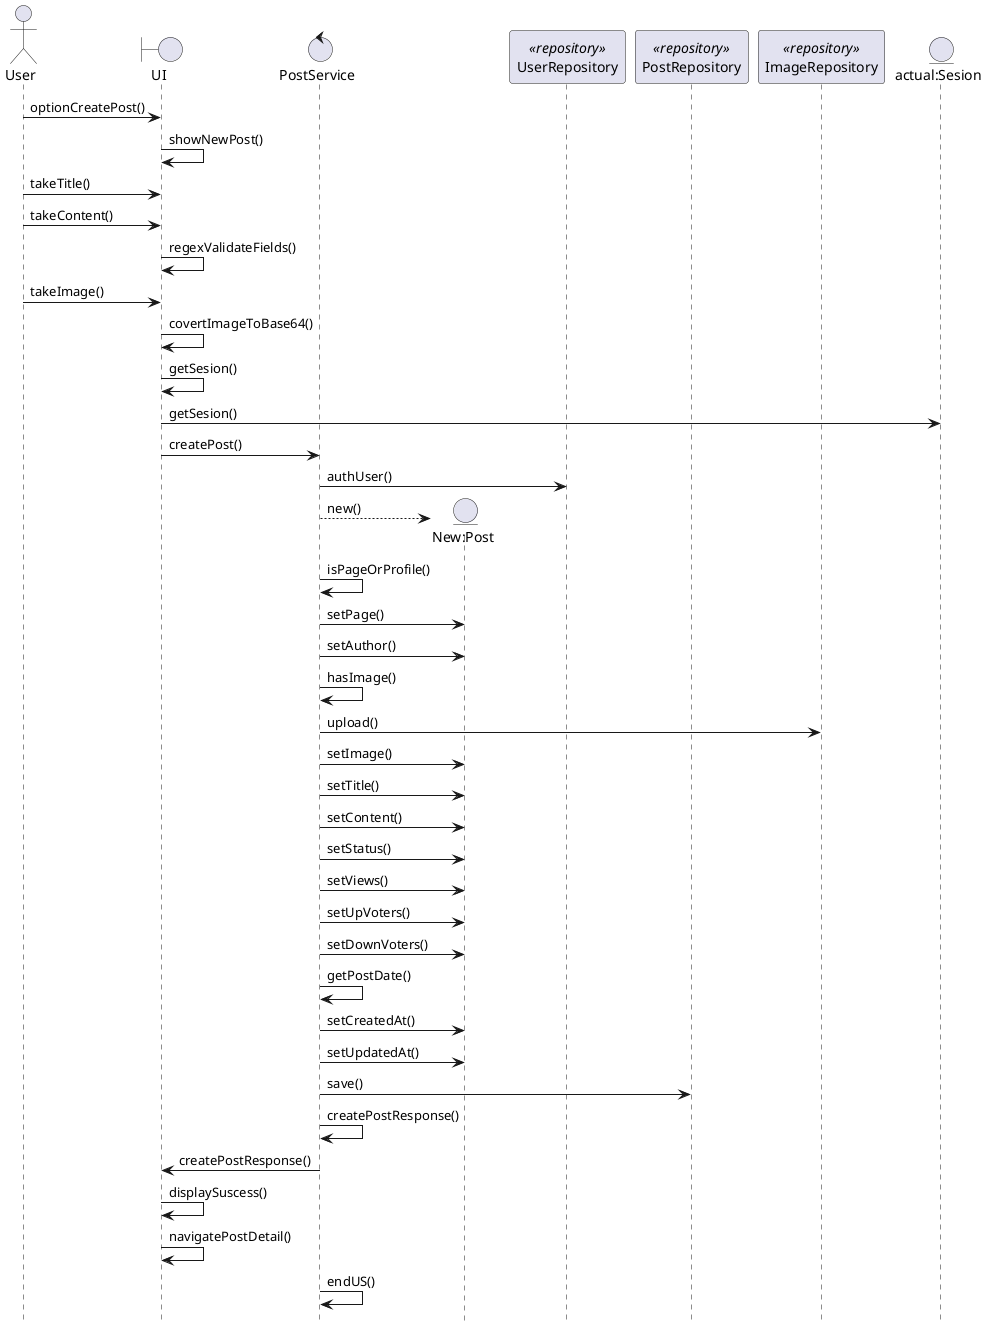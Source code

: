 @startuml
actor User
boundary "UI" as UI
control "PostService" as C
entity "New:Post" as P
participant "UserRepository" as UR <<repository>>
participant "PostRepository" as PTR <<repository>>
participant "ImageRepository" as IR <<repository>>
entity "actual:Sesion" as S

User -> UI : optionCreatePost()
UI -> UI: showNewPost()
User -> UI: takeTitle()
User -> UI: takeContent()
UI -> UI: regexValidateFields()
User -> UI: takeImage()
UI -> UI: covertImageToBase64()
UI -> UI: getSesion()
UI -> S: getSesion()
UI -> C: createPost()
C -> UR: authUser() 
create P
C --> P : new()
C -> C: isPageOrProfile()
C -> P: setPage()
C -> P: setAuthor()
C -> C: hasImage()
C -> IR: upload() 
C -> P: setImage()
C -> P: setTitle()
C -> P: setContent()
C -> P: setStatus()
C -> P: setViews()
C -> P: setUpVoters()
C -> P: setDownVoters()
C -> C : getPostDate()
C -> P: setCreatedAt()
C -> P: setUpdatedAt()
C -> PTR: save()
C -> C: createPostResponse()
C -> UI: createPostResponse()
UI -> UI: displaySuscess()
UI -> UI: navigatePostDetail()
C -> C : endUS()

hide footbox
@enduml
